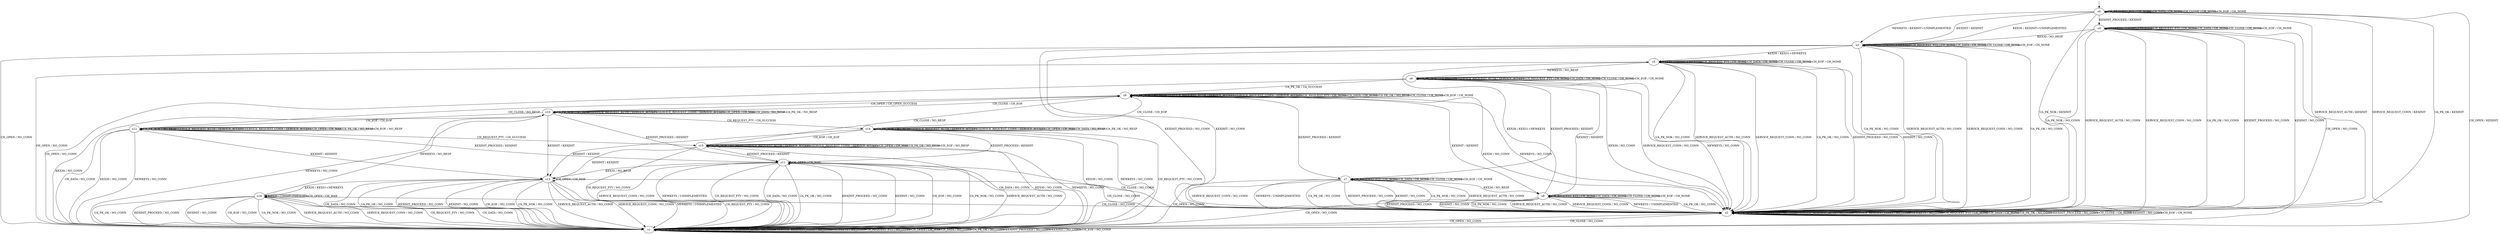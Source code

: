 digraph G {
s0 [label="s0"];
s0 -> s2[label="UA_PK_NOK / KEXINIT "];
s0 -> s3[label="KEX30 / KEXINIT+UNIMPLEMENTED "];
s0 -> s2[label="SERVICE_REQUEST_AUTH / KEXINIT "];
s0 -> s2[label="SERVICE_REQUEST_CONN / KEXINIT "];
s0 -> s3[label="NEWKEYS / KEXINIT+UNIMPLEMENTED "];
s0 -> s0[label="CH_REQUEST_PTY / CH_NONE "];
s0 -> s1[label="CH_OPEN / KEXINIT "];
s0 -> s0[label="CH_DATA / CH_NONE "];
s0 -> s2[label="UA_PK_OK / KEXINIT "];
s0 -> s4[label="KEXINIT_PROCEED / KEXINIT "];
s0 -> s0[label="CH_CLOSE / CH_NONE "];
s0 -> s3[label="KEXINIT / KEXINIT "];
s0 -> s0[label="CH_EOF / CH_NONE "];
s1 [label="s1"];
s1 -> s1[label="UA_PK_NOK / NO_CONN "];
s1 -> s1[label="KEX30 / NO_CONN "];
s1 -> s1[label="SERVICE_REQUEST_AUTH / NO_CONN "];
s1 -> s1[label="SERVICE_REQUEST_CONN / NO_CONN "];
s1 -> s1[label="NEWKEYS / NO_CONN "];
s1 -> s1[label="CH_REQUEST_PTY / NO_CONN "];
s1 -> s1[label="CH_OPEN / CH_MAX "];
s1 -> s1[label="CH_DATA / NO_CONN "];
s1 -> s1[label="UA_PK_OK / NO_CONN "];
s1 -> s1[label="KEXINIT_PROCEED / NO_CONN "];
s1 -> s2[label="CH_CLOSE / NO_CONN "];
s1 -> s1[label="KEXINIT / NO_CONN "];
s1 -> s1[label="CH_EOF / NO_CONN "];
s2 [label="s2"];
s2 -> s2[label="UA_PK_NOK / NO_CONN "];
s2 -> s2[label="KEX30 / NO_CONN "];
s2 -> s2[label="SERVICE_REQUEST_AUTH / NO_CONN "];
s2 -> s2[label="SERVICE_REQUEST_CONN / NO_CONN "];
s2 -> s2[label="NEWKEYS / NO_CONN "];
s2 -> s2[label="CH_REQUEST_PTY / CH_NONE "];
s2 -> s1[label="CH_OPEN / NO_CONN "];
s2 -> s2[label="CH_DATA / CH_NONE "];
s2 -> s2[label="UA_PK_OK / NO_CONN "];
s2 -> s2[label="KEXINIT_PROCEED / NO_CONN "];
s2 -> s2[label="CH_CLOSE / CH_NONE "];
s2 -> s2[label="KEXINIT / NO_CONN "];
s2 -> s2[label="CH_EOF / CH_NONE "];
s3 [label="s3"];
s3 -> s2[label="UA_PK_NOK / NO_CONN "];
s3 -> s5[label="KEX30 / KEX31+NEWKEYS "];
s3 -> s2[label="SERVICE_REQUEST_AUTH / NO_CONN "];
s3 -> s2[label="SERVICE_REQUEST_CONN / NO_CONN "];
s3 -> s3[label="NEWKEYS / UNIMPLEMENTED "];
s3 -> s3[label="CH_REQUEST_PTY / CH_NONE "];
s3 -> s1[label="CH_OPEN / NO_CONN "];
s3 -> s3[label="CH_DATA / CH_NONE "];
s3 -> s2[label="UA_PK_OK / NO_CONN "];
s3 -> s2[label="KEXINIT_PROCEED / NO_CONN "];
s3 -> s3[label="CH_CLOSE / CH_NONE "];
s3 -> s2[label="KEXINIT / NO_CONN "];
s3 -> s3[label="CH_EOF / CH_NONE "];
s4 [label="s4"];
s4 -> s2[label="UA_PK_NOK / NO_CONN "];
s4 -> s3[label="KEX30 / NO_RESP "];
s4 -> s2[label="SERVICE_REQUEST_AUTH / NO_CONN "];
s4 -> s2[label="SERVICE_REQUEST_CONN / NO_CONN "];
s4 -> s4[label="NEWKEYS / UNIMPLEMENTED "];
s4 -> s4[label="CH_REQUEST_PTY / CH_NONE "];
s4 -> s1[label="CH_OPEN / NO_CONN "];
s4 -> s4[label="CH_DATA / CH_NONE "];
s4 -> s2[label="UA_PK_OK / NO_CONN "];
s4 -> s2[label="KEXINIT_PROCEED / NO_CONN "];
s4 -> s4[label="CH_CLOSE / CH_NONE "];
s4 -> s2[label="KEXINIT / NO_CONN "];
s4 -> s4[label="CH_EOF / CH_NONE "];
s5 [label="s5"];
s5 -> s2[label="UA_PK_NOK / NO_CONN "];
s5 -> s5[label="KEX30 / UNIMPLEMENTED "];
s5 -> s2[label="SERVICE_REQUEST_AUTH / NO_CONN "];
s5 -> s2[label="SERVICE_REQUEST_CONN / NO_CONN "];
s5 -> s6[label="NEWKEYS / NO_RESP "];
s5 -> s5[label="CH_REQUEST_PTY / CH_NONE "];
s5 -> s1[label="CH_OPEN / NO_CONN "];
s5 -> s5[label="CH_DATA / CH_NONE "];
s5 -> s2[label="UA_PK_OK / NO_CONN "];
s5 -> s2[label="KEXINIT_PROCEED / NO_CONN "];
s5 -> s5[label="CH_CLOSE / CH_NONE "];
s5 -> s2[label="KEXINIT / NO_CONN "];
s5 -> s5[label="CH_EOF / CH_NONE "];
s6 [label="s6"];
s6 -> s6[label="UA_PK_NOK / UA_FAILURE "];
s6 -> s2[label="KEX30 / NO_CONN "];
s6 -> s6[label="SERVICE_REQUEST_AUTH / SERVICE_ACCEPT "];
s6 -> s2[label="SERVICE_REQUEST_CONN / NO_CONN "];
s6 -> s2[label="NEWKEYS / NO_CONN "];
s6 -> s6[label="CH_REQUEST_PTY / CH_NONE "];
s6 -> s1[label="CH_OPEN / NO_CONN "];
s6 -> s6[label="CH_DATA / CH_NONE "];
s6 -> s9[label="UA_PK_OK / UA_SUCCESS "];
s6 -> s7[label="KEXINIT_PROCEED / KEXINIT "];
s6 -> s6[label="CH_CLOSE / CH_NONE "];
s6 -> s8[label="KEXINIT / KEXINIT "];
s6 -> s6[label="CH_EOF / CH_NONE "];
s7 [label="s7"];
s7 -> s2[label="UA_PK_NOK / NO_CONN "];
s7 -> s8[label="KEX30 / NO_RESP "];
s7 -> s2[label="SERVICE_REQUEST_AUTH / NO_CONN "];
s7 -> s2[label="SERVICE_REQUEST_CONN / NO_CONN "];
s7 -> s2[label="NEWKEYS / UNIMPLEMENTED "];
s7 -> s7[label="CH_REQUEST_PTY / CH_NONE "];
s7 -> s1[label="CH_OPEN / NO_CONN "];
s7 -> s7[label="CH_DATA / CH_NONE "];
s7 -> s2[label="UA_PK_OK / NO_CONN "];
s7 -> s2[label="KEXINIT_PROCEED / NO_CONN "];
s7 -> s7[label="CH_CLOSE / CH_NONE "];
s7 -> s2[label="KEXINIT / NO_CONN "];
s7 -> s7[label="CH_EOF / CH_NONE "];
s8 [label="s8"];
s8 -> s2[label="UA_PK_NOK / NO_CONN "];
s8 -> s5[label="KEX30 / KEX31+NEWKEYS "];
s8 -> s2[label="SERVICE_REQUEST_AUTH / NO_CONN "];
s8 -> s2[label="SERVICE_REQUEST_CONN / NO_CONN "];
s8 -> s2[label="NEWKEYS / UNIMPLEMENTED "];
s8 -> s8[label="CH_REQUEST_PTY / CH_NONE "];
s8 -> s1[label="CH_OPEN / NO_CONN "];
s8 -> s8[label="CH_DATA / CH_NONE "];
s8 -> s2[label="UA_PK_OK / NO_CONN "];
s8 -> s2[label="KEXINIT_PROCEED / NO_CONN "];
s8 -> s8[label="CH_CLOSE / CH_NONE "];
s8 -> s2[label="KEXINIT / NO_CONN "];
s8 -> s8[label="CH_EOF / CH_NONE "];
s9 [label="s9"];
s9 -> s9[label="UA_PK_NOK / NO_RESP "];
s9 -> s2[label="KEX30 / NO_CONN "];
s9 -> s9[label="SERVICE_REQUEST_AUTH / SERVICE_ACCEPT "];
s9 -> s9[label="SERVICE_REQUEST_CONN / SERVICE_ACCEPT "];
s9 -> s2[label="NEWKEYS / NO_CONN "];
s9 -> s9[label="CH_REQUEST_PTY / CH_NONE "];
s9 -> s10[label="CH_OPEN / CH_OPEN_SUCCESS "];
s9 -> s9[label="CH_DATA / CH_NONE "];
s9 -> s9[label="UA_PK_OK / NO_RESP "];
s9 -> s7[label="KEXINIT_PROCEED / KEXINIT "];
s9 -> s9[label="CH_CLOSE / CH_NONE "];
s9 -> s8[label="KEXINIT / KEXINIT "];
s9 -> s9[label="CH_EOF / CH_NONE "];
s10 [label="s10"];
s10 -> s10[label="UA_PK_NOK / NO_RESP "];
s10 -> s1[label="KEX30 / NO_CONN "];
s10 -> s10[label="SERVICE_REQUEST_AUTH / SERVICE_ACCEPT "];
s10 -> s10[label="SERVICE_REQUEST_CONN / SERVICE_ACCEPT "];
s10 -> s1[label="NEWKEYS / NO_CONN "];
s10 -> s14[label="CH_REQUEST_PTY / CH_SUCCESS "];
s10 -> s10[label="CH_OPEN / CH_MAX "];
s10 -> s10[label="CH_DATA / NO_RESP "];
s10 -> s10[label="UA_PK_OK / NO_RESP "];
s10 -> s11[label="KEXINIT_PROCEED / KEXINIT "];
s10 -> s9[label="CH_CLOSE / CH_EOF "];
s10 -> s13[label="KEXINIT / KEXINIT "];
s10 -> s12[label="CH_EOF / CH_EOF "];
s11 [label="s11"];
s11 -> s1[label="UA_PK_NOK / NO_CONN "];
s11 -> s13[label="KEX30 / NO_RESP "];
s11 -> s1[label="SERVICE_REQUEST_AUTH / NO_CONN "];
s11 -> s1[label="SERVICE_REQUEST_CONN / NO_CONN "];
s11 -> s1[label="NEWKEYS / UNIMPLEMENTED "];
s11 -> s1[label="CH_REQUEST_PTY / NO_CONN "];
s11 -> s11[label="CH_OPEN / CH_MAX "];
s11 -> s1[label="CH_DATA / NO_CONN "];
s11 -> s1[label="UA_PK_OK / NO_CONN "];
s11 -> s1[label="KEXINIT_PROCEED / NO_CONN "];
s11 -> s2[label="CH_CLOSE / NO_CONN "];
s11 -> s1[label="KEXINIT / NO_CONN "];
s11 -> s1[label="CH_EOF / NO_CONN "];
s12 [label="s12"];
s12 -> s12[label="UA_PK_NOK / NO_RESP "];
s12 -> s1[label="KEX30 / NO_CONN "];
s12 -> s12[label="SERVICE_REQUEST_AUTH / SERVICE_ACCEPT "];
s12 -> s12[label="SERVICE_REQUEST_CONN / SERVICE_ACCEPT "];
s12 -> s1[label="NEWKEYS / NO_CONN "];
s12 -> s15[label="CH_REQUEST_PTY / CH_SUCCESS "];
s12 -> s12[label="CH_OPEN / CH_MAX "];
s12 -> s1[label="CH_DATA / NO_CONN "];
s12 -> s12[label="UA_PK_OK / NO_RESP "];
s12 -> s11[label="KEXINIT_PROCEED / KEXINIT "];
s12 -> s9[label="CH_CLOSE / NO_RESP "];
s12 -> s13[label="KEXINIT / KEXINIT "];
s12 -> s12[label="CH_EOF / NO_RESP "];
s13 [label="s13"];
s13 -> s1[label="UA_PK_NOK / NO_CONN "];
s13 -> s16[label="KEX30 / KEX31+NEWKEYS "];
s13 -> s1[label="SERVICE_REQUEST_AUTH / NO_CONN "];
s13 -> s1[label="SERVICE_REQUEST_CONN / NO_CONN "];
s13 -> s1[label="NEWKEYS / UNIMPLEMENTED "];
s13 -> s1[label="CH_REQUEST_PTY / NO_CONN "];
s13 -> s13[label="CH_OPEN / CH_MAX "];
s13 -> s1[label="CH_DATA / NO_CONN "];
s13 -> s1[label="UA_PK_OK / NO_CONN "];
s13 -> s1[label="KEXINIT_PROCEED / NO_CONN "];
s13 -> s2[label="CH_CLOSE / NO_CONN "];
s13 -> s1[label="KEXINIT / NO_CONN "];
s13 -> s1[label="CH_EOF / NO_CONN "];
s14 [label="s14"];
s14 -> s14[label="UA_PK_NOK / NO_RESP "];
s14 -> s1[label="KEX30 / NO_CONN "];
s14 -> s14[label="SERVICE_REQUEST_AUTH / SERVICE_ACCEPT "];
s14 -> s14[label="SERVICE_REQUEST_CONN / SERVICE_ACCEPT "];
s14 -> s1[label="NEWKEYS / NO_CONN "];
s14 -> s1[label="CH_REQUEST_PTY / NO_CONN "];
s14 -> s14[label="CH_OPEN / CH_MAX "];
s14 -> s14[label="CH_DATA / NO_RESP "];
s14 -> s14[label="UA_PK_OK / NO_RESP "];
s14 -> s11[label="KEXINIT_PROCEED / KEXINIT "];
s14 -> s9[label="CH_CLOSE / CH_EOF "];
s14 -> s13[label="KEXINIT / KEXINIT "];
s14 -> s15[label="CH_EOF / CH_EOF "];
s15 [label="s15"];
s15 -> s15[label="UA_PK_NOK / NO_RESP "];
s15 -> s1[label="KEX30 / NO_CONN "];
s15 -> s15[label="SERVICE_REQUEST_AUTH / SERVICE_ACCEPT "];
s15 -> s15[label="SERVICE_REQUEST_CONN / SERVICE_ACCEPT "];
s15 -> s1[label="NEWKEYS / NO_CONN "];
s15 -> s1[label="CH_REQUEST_PTY / NO_CONN "];
s15 -> s15[label="CH_OPEN / CH_MAX "];
s15 -> s1[label="CH_DATA / NO_CONN "];
s15 -> s15[label="UA_PK_OK / NO_RESP "];
s15 -> s11[label="KEXINIT_PROCEED / KEXINIT "];
s15 -> s9[label="CH_CLOSE / NO_RESP "];
s15 -> s13[label="KEXINIT / KEXINIT "];
s15 -> s15[label="CH_EOF / NO_RESP "];
s16 [label="s16"];
s16 -> s1[label="UA_PK_NOK / NO_CONN "];
s16 -> s16[label="KEX30 / UNIMPLEMENTED "];
s16 -> s1[label="SERVICE_REQUEST_AUTH / NO_CONN "];
s16 -> s1[label="SERVICE_REQUEST_CONN / NO_CONN "];
s16 -> s10[label="NEWKEYS / NO_RESP "];
s16 -> s1[label="CH_REQUEST_PTY / NO_CONN "];
s16 -> s16[label="CH_OPEN / CH_MAX "];
s16 -> s1[label="CH_DATA / NO_CONN "];
s16 -> s1[label="UA_PK_OK / NO_CONN "];
s16 -> s1[label="KEXINIT_PROCEED / NO_CONN "];
s16 -> s2[label="CH_CLOSE / NO_CONN "];
s16 -> s1[label="KEXINIT / NO_CONN "];
s16 -> s1[label="CH_EOF / NO_CONN "];

__start0 [label="" shape="none" width="0" height="0"];
__start0 -> s0;
}
